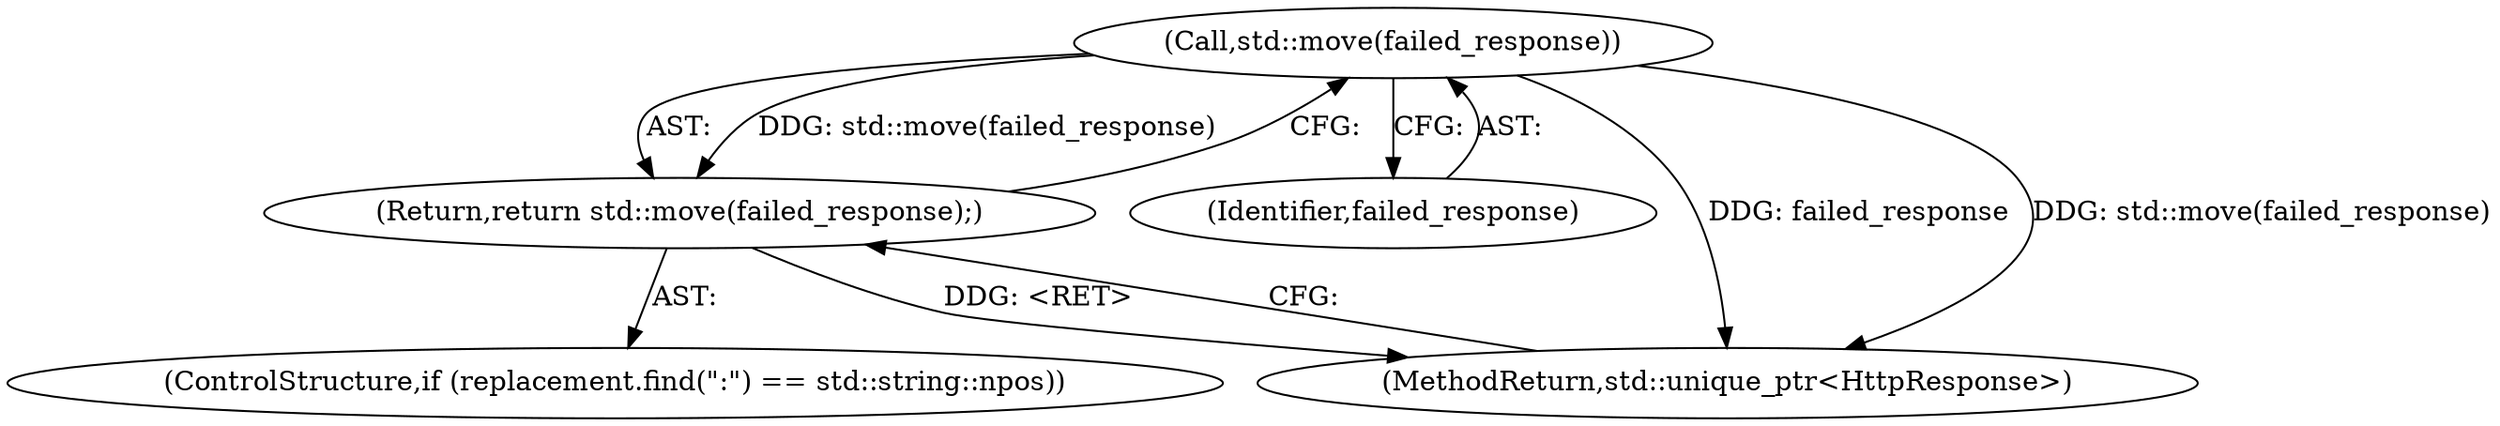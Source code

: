 digraph "0_Chrome_8b10115b2410b4bde18e094ad9fb8c5056134c87_8@API" {
"1000252" [label="(Call,std::move(failed_response))"];
"1000251" [label="(Return,return std::move(failed_response);)"];
"1000251" [label="(Return,return std::move(failed_response);)"];
"1000253" [label="(Identifier,failed_response)"];
"1000367" [label="(MethodReturn,std::unique_ptr<HttpResponse>)"];
"1000252" [label="(Call,std::move(failed_response))"];
"1000246" [label="(ControlStructure,if (replacement.find(\":\") == std::string::npos))"];
"1000252" -> "1000251"  [label="AST: "];
"1000252" -> "1000253"  [label="CFG: "];
"1000253" -> "1000252"  [label="AST: "];
"1000251" -> "1000252"  [label="CFG: "];
"1000252" -> "1000367"  [label="DDG: failed_response"];
"1000252" -> "1000367"  [label="DDG: std::move(failed_response)"];
"1000252" -> "1000251"  [label="DDG: std::move(failed_response)"];
"1000251" -> "1000246"  [label="AST: "];
"1000367" -> "1000251"  [label="CFG: "];
"1000251" -> "1000367"  [label="DDG: <RET>"];
}
